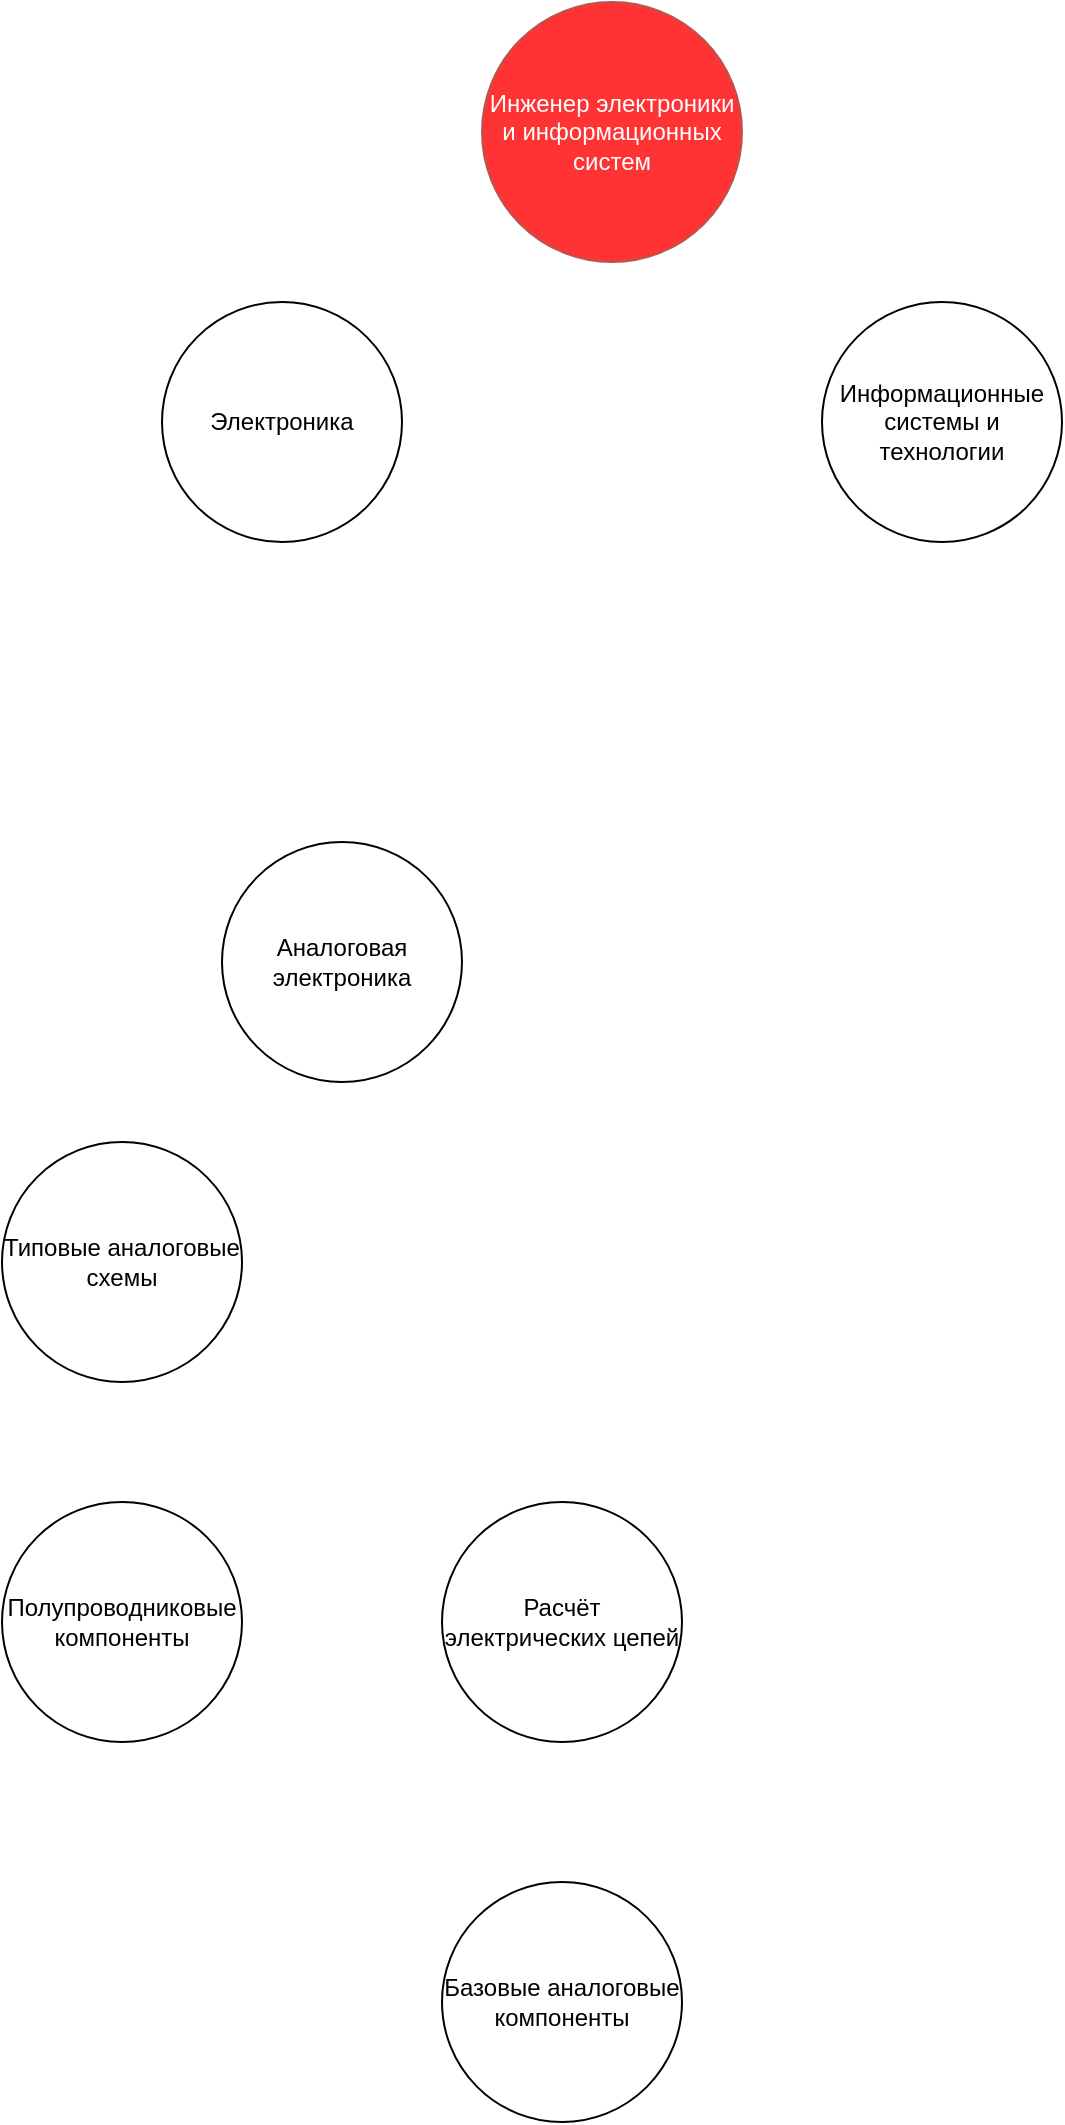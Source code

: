 <mxfile version="21.2.7" type="github">
  <diagram name="Карта цели" id="TAk7JrgPaMYRGvY2jomg">
    <mxGraphModel dx="1694" dy="840" grid="1" gridSize="10" guides="1" tooltips="1" connect="1" arrows="1" fold="1" page="0" pageScale="1" pageWidth="827" pageHeight="1169" math="0" shadow="0">
      <root>
        <mxCell id="0" />
        <mxCell id="1" parent="0" />
        <mxCell id="25aKeIaVAZPDfs39vTHc-3" value="Инженер электроники и информационных систем" style="ellipse;whiteSpace=wrap;html=1;aspect=fixed;fillColor=#FF3333;strokeColor=#b85450;fontColor=#FFFFFF;" parent="1" vertex="1">
          <mxGeometry x="130" y="-190" width="130" height="130" as="geometry" />
        </mxCell>
        <mxCell id="JoUbB7bMBdPnqV58Iil4-1" value="Электроника" style="ellipse;whiteSpace=wrap;html=1;aspect=fixed;" vertex="1" parent="1">
          <mxGeometry x="-30" y="-40" width="120" height="120" as="geometry" />
        </mxCell>
        <mxCell id="JoUbB7bMBdPnqV58Iil4-2" value="Информационные системы и технологии" style="ellipse;whiteSpace=wrap;html=1;aspect=fixed;" vertex="1" parent="1">
          <mxGeometry x="300" y="-40" width="120" height="120" as="geometry" />
        </mxCell>
        <mxCell id="JoUbB7bMBdPnqV58Iil4-3" value="Типовые аналоговые схемы" style="ellipse;whiteSpace=wrap;html=1;aspect=fixed;" vertex="1" parent="1">
          <mxGeometry x="-110" y="380" width="120" height="120" as="geometry" />
        </mxCell>
        <mxCell id="JoUbB7bMBdPnqV58Iil4-4" value="Расчёт электрических цепей" style="ellipse;whiteSpace=wrap;html=1;aspect=fixed;" vertex="1" parent="1">
          <mxGeometry x="110" y="560" width="120" height="120" as="geometry" />
        </mxCell>
        <mxCell id="JoUbB7bMBdPnqV58Iil4-5" value="Аналоговая электроника" style="ellipse;whiteSpace=wrap;html=1;aspect=fixed;" vertex="1" parent="1">
          <mxGeometry y="230" width="120" height="120" as="geometry" />
        </mxCell>
        <mxCell id="JoUbB7bMBdPnqV58Iil4-8" value="Базовые аналоговые компоненты" style="ellipse;whiteSpace=wrap;html=1;aspect=fixed;" vertex="1" parent="1">
          <mxGeometry x="110" y="750" width="120" height="120" as="geometry" />
        </mxCell>
        <mxCell id="JoUbB7bMBdPnqV58Iil4-9" value="Полупроводниковые компоненты" style="ellipse;whiteSpace=wrap;html=1;aspect=fixed;" vertex="1" parent="1">
          <mxGeometry x="-110" y="560" width="120" height="120" as="geometry" />
        </mxCell>
      </root>
    </mxGraphModel>
  </diagram>
</mxfile>
